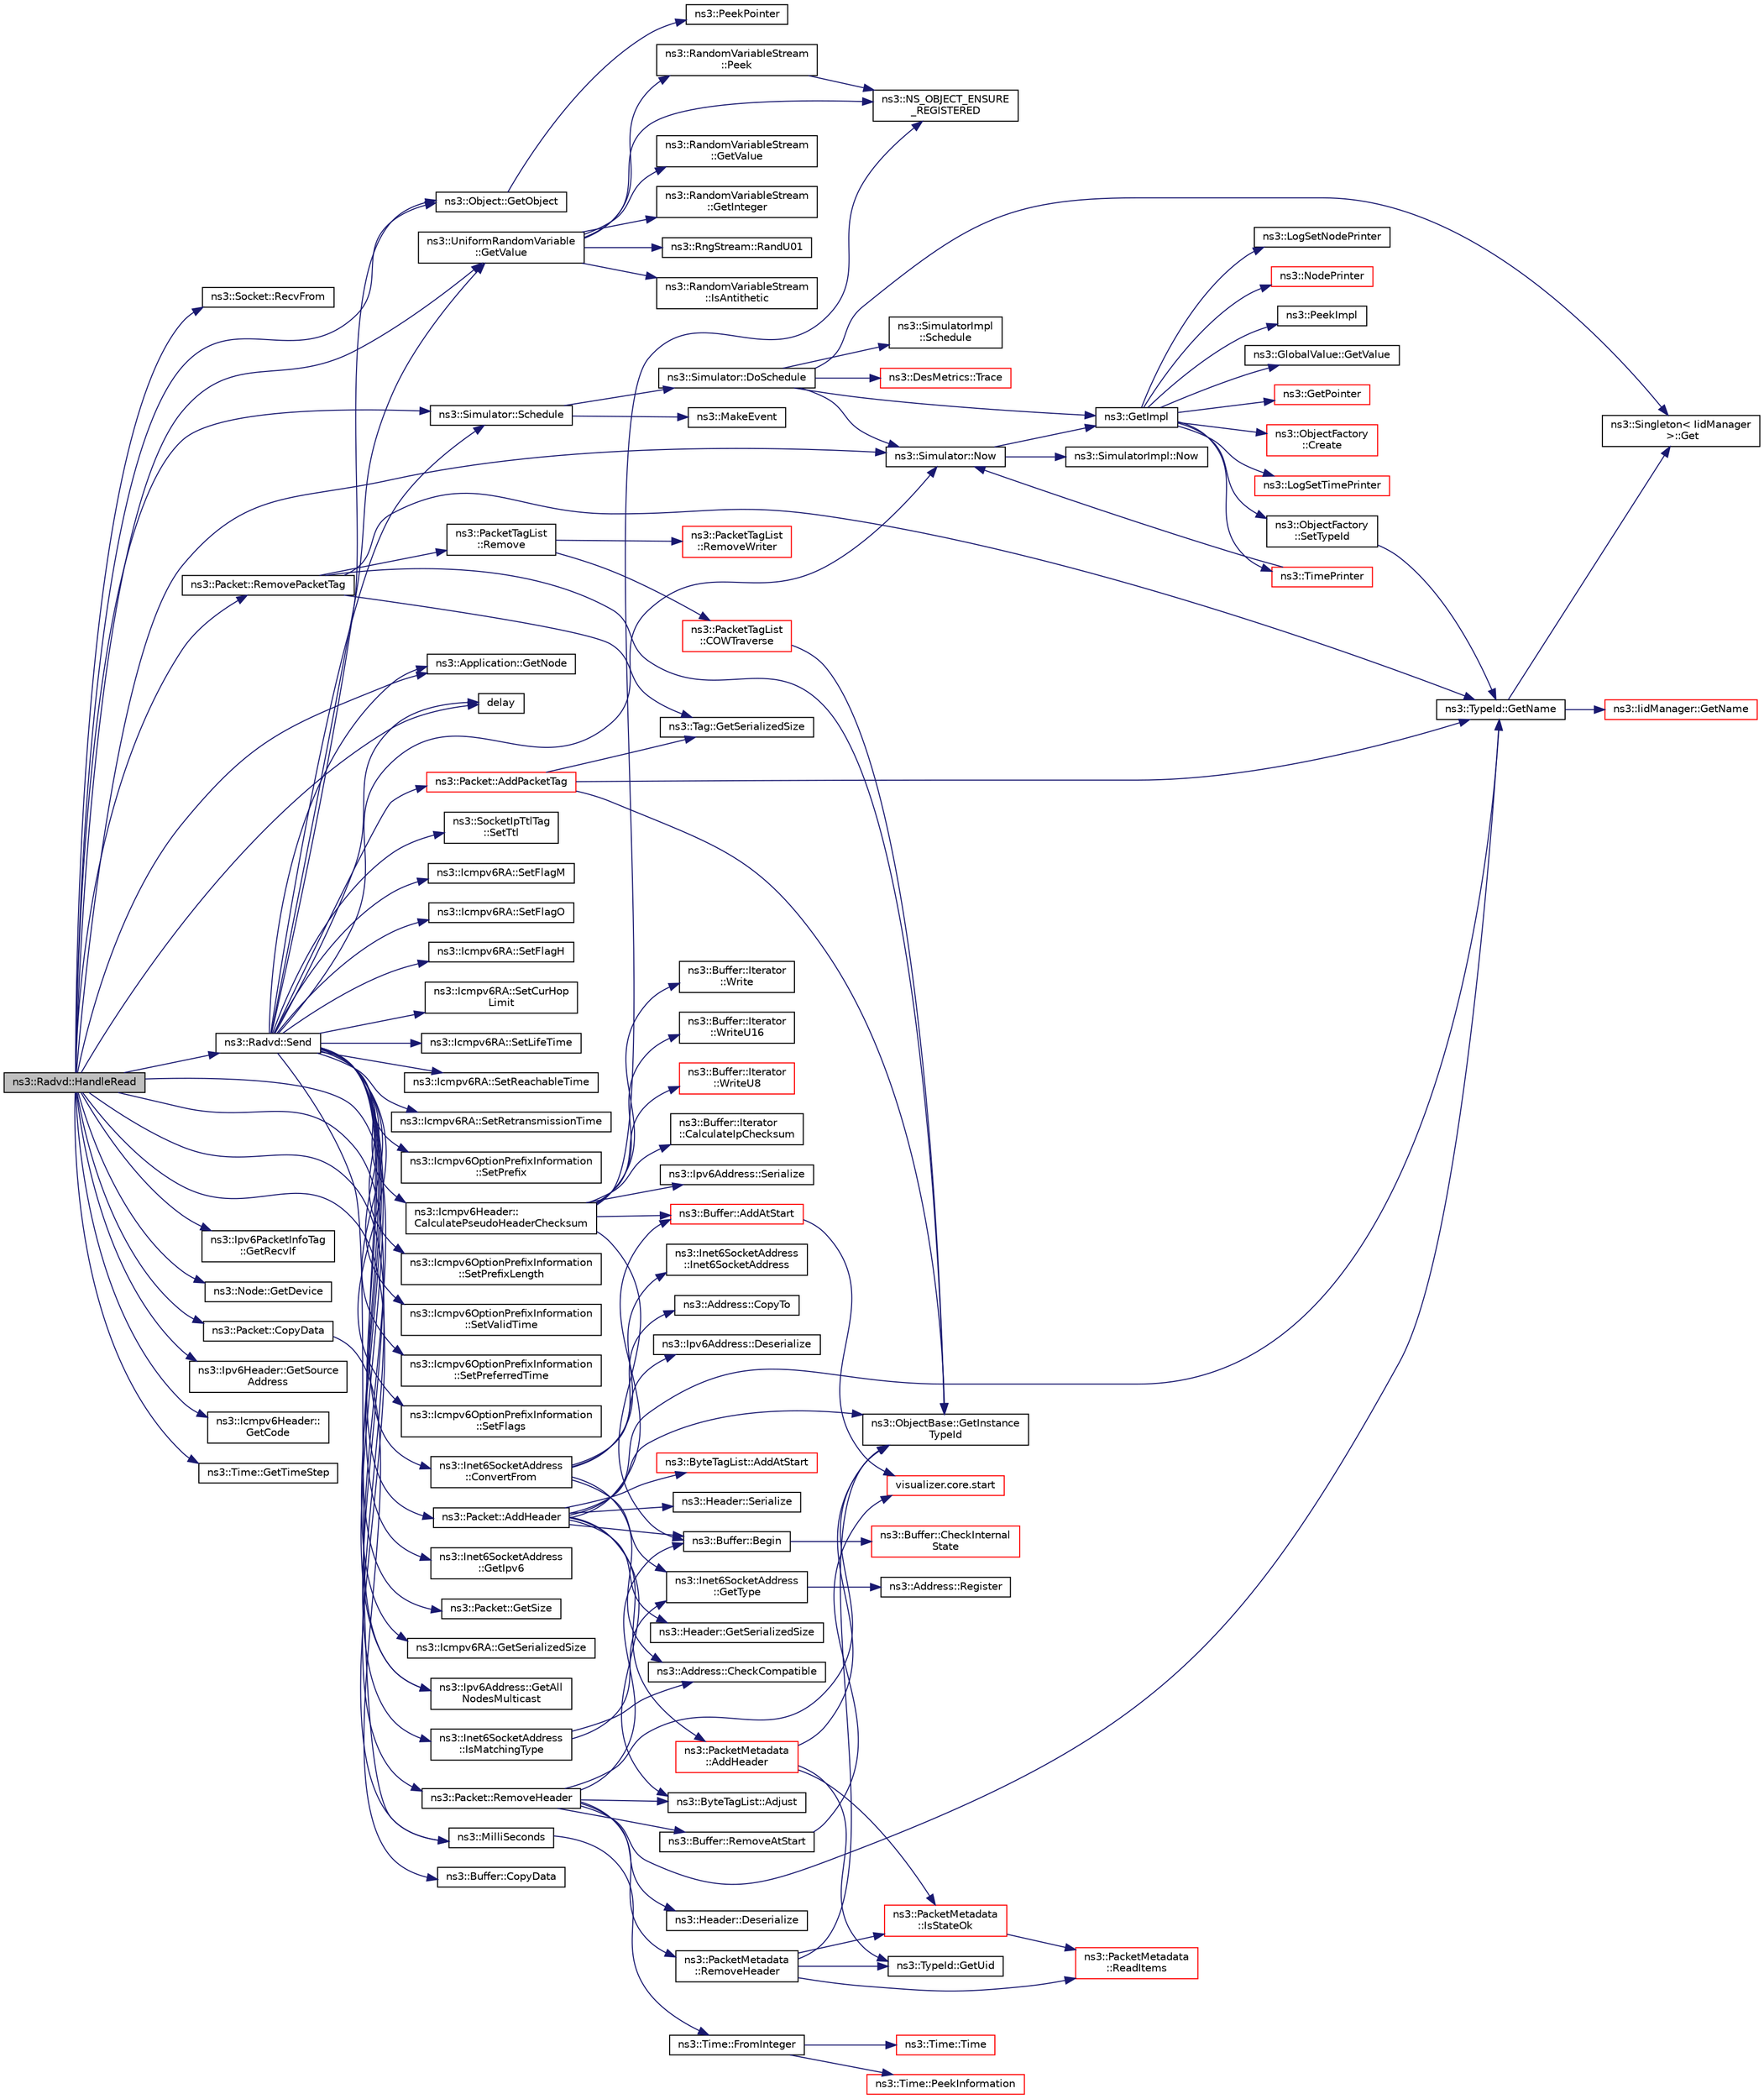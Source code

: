 digraph "ns3::Radvd::HandleRead"
{
  edge [fontname="Helvetica",fontsize="10",labelfontname="Helvetica",labelfontsize="10"];
  node [fontname="Helvetica",fontsize="10",shape=record];
  rankdir="LR";
  Node1 [label="ns3::Radvd::HandleRead",height=0.2,width=0.4,color="black", fillcolor="grey75", style="filled", fontcolor="black"];
  Node1 -> Node2 [color="midnightblue",fontsize="10",style="solid"];
  Node2 [label="ns3::Socket::RecvFrom",height=0.2,width=0.4,color="black", fillcolor="white", style="filled",URL="$d9/df2/classns3_1_1Socket.html#af22378d7af9a2745a9eada20210da215",tooltip="Read a single packet from the socket and retrieve the sender address. "];
  Node1 -> Node3 [color="midnightblue",fontsize="10",style="solid"];
  Node3 [label="ns3::Inet6SocketAddress\l::IsMatchingType",height=0.2,width=0.4,color="black", fillcolor="white", style="filled",URL="$d7/d31/classns3_1_1Inet6SocketAddress.html#a4d928c54affbfb530a12076d6d7e0540",tooltip="If the address match. "];
  Node3 -> Node4 [color="midnightblue",fontsize="10",style="solid"];
  Node4 [label="ns3::Address::CheckCompatible",height=0.2,width=0.4,color="black", fillcolor="white", style="filled",URL="$d2/d5f/classns3_1_1Address.html#a38688466338cf075e21fe45f7207c51f"];
  Node3 -> Node5 [color="midnightblue",fontsize="10",style="solid"];
  Node5 [label="ns3::Inet6SocketAddress\l::GetType",height=0.2,width=0.4,color="black", fillcolor="white", style="filled",URL="$d7/d31/classns3_1_1Inet6SocketAddress.html#a92ecdd9962a0384fd374be86d6a18060",tooltip="Get the type. "];
  Node5 -> Node6 [color="midnightblue",fontsize="10",style="solid"];
  Node6 [label="ns3::Address::Register",height=0.2,width=0.4,color="black", fillcolor="white", style="filled",URL="$d2/d5f/classns3_1_1Address.html#a75d239c79bb3c39d64a8db4f2d3d9b20"];
  Node1 -> Node7 [color="midnightblue",fontsize="10",style="solid"];
  Node7 [label="ns3::Packet::RemovePacketTag",height=0.2,width=0.4,color="black", fillcolor="white", style="filled",URL="$dd/d7a/classns3_1_1Packet.html#a078fe922d976a417ab25ba2f3c2fd667",tooltip="Remove a packet tag. "];
  Node7 -> Node8 [color="midnightblue",fontsize="10",style="solid"];
  Node8 [label="ns3::ObjectBase::GetInstance\lTypeId",height=0.2,width=0.4,color="black", fillcolor="white", style="filled",URL="$d2/dac/classns3_1_1ObjectBase.html#abe5b43a6f5b99a92a4c3122db31f06fb"];
  Node7 -> Node9 [color="midnightblue",fontsize="10",style="solid"];
  Node9 [label="ns3::TypeId::GetName",height=0.2,width=0.4,color="black", fillcolor="white", style="filled",URL="$d6/d11/classns3_1_1TypeId.html#aa3c41c79ae428b3cb396a9c6bb3ef314"];
  Node9 -> Node10 [color="midnightblue",fontsize="10",style="solid"];
  Node10 [label="ns3::Singleton\< IidManager\l \>::Get",height=0.2,width=0.4,color="black", fillcolor="white", style="filled",URL="$d8/d77/classns3_1_1Singleton.html#a80a2cd3c25a27ea72add7a9f7a141ffa"];
  Node9 -> Node11 [color="midnightblue",fontsize="10",style="solid"];
  Node11 [label="ns3::IidManager::GetName",height=0.2,width=0.4,color="red", fillcolor="white", style="filled",URL="$d4/d1c/classns3_1_1IidManager.html#a5d68d0f0f44594dcdec239dbdb5bf53c"];
  Node7 -> Node12 [color="midnightblue",fontsize="10",style="solid"];
  Node12 [label="ns3::Tag::GetSerializedSize",height=0.2,width=0.4,color="black", fillcolor="white", style="filled",URL="$d0/d79/classns3_1_1Tag.html#a01c8efdea943fd8cce2ef5d4d67eefa6"];
  Node7 -> Node13 [color="midnightblue",fontsize="10",style="solid"];
  Node13 [label="ns3::PacketTagList\l::Remove",height=0.2,width=0.4,color="black", fillcolor="white", style="filled",URL="$dd/d19/classns3_1_1PacketTagList.html#a043d984c546f67adc273448747784ee3"];
  Node13 -> Node14 [color="midnightblue",fontsize="10",style="solid"];
  Node14 [label="ns3::PacketTagList\l::COWTraverse",height=0.2,width=0.4,color="red", fillcolor="white", style="filled",URL="$dd/d19/classns3_1_1PacketTagList.html#a7d98f0fe590d22f8224d718af0ac9713"];
  Node14 -> Node8 [color="midnightblue",fontsize="10",style="solid"];
  Node13 -> Node15 [color="midnightblue",fontsize="10",style="solid"];
  Node15 [label="ns3::PacketTagList\l::RemoveWriter",height=0.2,width=0.4,color="red", fillcolor="white", style="filled",URL="$dd/d19/classns3_1_1PacketTagList.html#aceea9c63e697635ba35564610a7150cc"];
  Node1 -> Node16 [color="midnightblue",fontsize="10",style="solid"];
  Node16 [label="ns3::Ipv6PacketInfoTag\l::GetRecvIf",height=0.2,width=0.4,color="black", fillcolor="white", style="filled",URL="$d5/d5f/classns3_1_1Ipv6PacketInfoTag.html#a9555bccfe283d38dedd8d9bd844a2889",tooltip="Get the tag&#39;s receiving interface. "];
  Node1 -> Node17 [color="midnightblue",fontsize="10",style="solid"];
  Node17 [label="ns3::Application::GetNode",height=0.2,width=0.4,color="black", fillcolor="white", style="filled",URL="$d0/d46/classns3_1_1Application.html#a664b15088389bec8e35b35742138f097"];
  Node1 -> Node18 [color="midnightblue",fontsize="10",style="solid"];
  Node18 [label="ns3::Node::GetDevice",height=0.2,width=0.4,color="black", fillcolor="white", style="filled",URL="$dd/ded/classns3_1_1Node.html#a5918dfd24ef632efc9a83a5f6561c76e",tooltip="Retrieve the index-th NetDevice associated to this node. "];
  Node1 -> Node19 [color="midnightblue",fontsize="10",style="solid"];
  Node19 [label="ns3::Object::GetObject",height=0.2,width=0.4,color="black", fillcolor="white", style="filled",URL="$d9/d77/classns3_1_1Object.html#a13e18c00017096c8381eb651d5bd0783"];
  Node19 -> Node20 [color="midnightblue",fontsize="10",style="solid"];
  Node20 [label="ns3::PeekPointer",height=0.2,width=0.4,color="black", fillcolor="white", style="filled",URL="$d7/d2e/namespacens3.html#af2a7557fe9afdd98d8f6f8f6e412cf5a"];
  Node1 -> Node21 [color="midnightblue",fontsize="10",style="solid"];
  Node21 [label="delay",height=0.2,width=0.4,color="black", fillcolor="white", style="filled",URL="$d8/d68/lte_2model_2fading-traces_2fading__trace__generator_8m.html#a7964e6aa8f61a9d28973c8267a606ad8"];
  Node1 -> Node22 [color="midnightblue",fontsize="10",style="solid"];
  Node22 [label="ns3::Packet::RemoveHeader",height=0.2,width=0.4,color="black", fillcolor="white", style="filled",URL="$dd/d7a/classns3_1_1Packet.html#a0961eccf975d75f902d40956c93ba63e",tooltip="Deserialize and remove the header from the internal buffer. "];
  Node22 -> Node23 [color="midnightblue",fontsize="10",style="solid"];
  Node23 [label="ns3::Header::Deserialize",height=0.2,width=0.4,color="black", fillcolor="white", style="filled",URL="$d6/dae/classns3_1_1Header.html#a78be9400bb66b2a8543606f395ef5396"];
  Node22 -> Node24 [color="midnightblue",fontsize="10",style="solid"];
  Node24 [label="ns3::Buffer::Begin",height=0.2,width=0.4,color="black", fillcolor="white", style="filled",URL="$da/d85/classns3_1_1Buffer.html#a893d4bf50df13e730b6cd0fda91b967f"];
  Node24 -> Node25 [color="midnightblue",fontsize="10",style="solid"];
  Node25 [label="ns3::Buffer::CheckInternal\lState",height=0.2,width=0.4,color="red", fillcolor="white", style="filled",URL="$da/d85/classns3_1_1Buffer.html#a6202ce7f1ecc1fc7a14cc13017375d14",tooltip="Checks the internal buffer structures consistency. "];
  Node22 -> Node8 [color="midnightblue",fontsize="10",style="solid"];
  Node22 -> Node9 [color="midnightblue",fontsize="10",style="solid"];
  Node22 -> Node26 [color="midnightblue",fontsize="10",style="solid"];
  Node26 [label="ns3::Buffer::RemoveAtStart",height=0.2,width=0.4,color="black", fillcolor="white", style="filled",URL="$da/d85/classns3_1_1Buffer.html#adeecbb3e8f518aec6fee0437578ade4b"];
  Node26 -> Node27 [color="midnightblue",fontsize="10",style="solid"];
  Node27 [label="visualizer.core.start",height=0.2,width=0.4,color="red", fillcolor="white", style="filled",URL="$df/d6c/namespacevisualizer_1_1core.html#a2a35e5d8a34af358b508dac8635754e0"];
  Node22 -> Node28 [color="midnightblue",fontsize="10",style="solid"];
  Node28 [label="ns3::ByteTagList::Adjust",height=0.2,width=0.4,color="black", fillcolor="white", style="filled",URL="$dd/d64/classns3_1_1ByteTagList.html#a1fec06d7e6daaf8039cf2a148e4090f2"];
  Node22 -> Node29 [color="midnightblue",fontsize="10",style="solid"];
  Node29 [label="ns3::PacketMetadata\l::RemoveHeader",height=0.2,width=0.4,color="black", fillcolor="white", style="filled",URL="$d1/db1/classns3_1_1PacketMetadata.html#afa8a589ec783d4998516d7f39f21242d",tooltip="Remove an header. "];
  Node29 -> Node8 [color="midnightblue",fontsize="10",style="solid"];
  Node29 -> Node30 [color="midnightblue",fontsize="10",style="solid"];
  Node30 [label="ns3::TypeId::GetUid",height=0.2,width=0.4,color="black", fillcolor="white", style="filled",URL="$d6/d11/classns3_1_1TypeId.html#acd3e41de6340d06299f4fd63e2ed8da0"];
  Node29 -> Node31 [color="midnightblue",fontsize="10",style="solid"];
  Node31 [label="ns3::PacketMetadata\l::IsStateOk",height=0.2,width=0.4,color="red", fillcolor="white", style="filled",URL="$d1/db1/classns3_1_1PacketMetadata.html#a208d3163e28704438cdd4d30318e489c",tooltip="Check if the metadata state is ok. "];
  Node31 -> Node32 [color="midnightblue",fontsize="10",style="solid"];
  Node32 [label="ns3::PacketMetadata\l::ReadItems",height=0.2,width=0.4,color="red", fillcolor="white", style="filled",URL="$d1/db1/classns3_1_1PacketMetadata.html#a3719ad2c32313a9a1c74462322e8b517",tooltip="Read items. "];
  Node29 -> Node32 [color="midnightblue",fontsize="10",style="solid"];
  Node1 -> Node33 [color="midnightblue",fontsize="10",style="solid"];
  Node33 [label="ns3::Packet::CopyData",height=0.2,width=0.4,color="black", fillcolor="white", style="filled",URL="$dd/d7a/classns3_1_1Packet.html#a5a6d304b9e0d90733919ffe224b98f0d",tooltip="Copy the packet contents to a byte buffer. "];
  Node33 -> Node34 [color="midnightblue",fontsize="10",style="solid"];
  Node34 [label="ns3::Buffer::CopyData",height=0.2,width=0.4,color="black", fillcolor="white", style="filled",URL="$da/d85/classns3_1_1Buffer.html#aec4a3fd349f94e449b4b2d14dd964a4c"];
  Node1 -> Node35 [color="midnightblue",fontsize="10",style="solid"];
  Node35 [label="ns3::Ipv6Header::GetSource\lAddress",height=0.2,width=0.4,color="black", fillcolor="white", style="filled",URL="$d8/d5d/classns3_1_1Ipv6Header.html#ae7b5116d81c8113fad228d799f5554c3",tooltip="Get the \"Source address\" field. "];
  Node1 -> Node36 [color="midnightblue",fontsize="10",style="solid"];
  Node36 [label="ns3::Icmpv6Header::\lGetCode",height=0.2,width=0.4,color="black", fillcolor="white", style="filled",URL="$d9/d73/classns3_1_1Icmpv6Header.html#a0a66ddd5032075acb43d43677c343496",tooltip="Get the code field. "];
  Node1 -> Node37 [color="midnightblue",fontsize="10",style="solid"];
  Node37 [label="ns3::UniformRandomVariable\l::GetValue",height=0.2,width=0.4,color="black", fillcolor="white", style="filled",URL="$d0/d5b/classns3_1_1UniformRandomVariable.html#a03822d8c86ac51e9aa83bbc73041386b",tooltip="Get the next random value, as a double in the specified range . "];
  Node37 -> Node38 [color="midnightblue",fontsize="10",style="solid"];
  Node38 [label="ns3::RandomVariableStream\l::Peek",height=0.2,width=0.4,color="black", fillcolor="white", style="filled",URL="$dc/daa/classns3_1_1RandomVariableStream.html#ac5aa8d691c061bcc88a909dc9b479222",tooltip="Get the pointer to the underlying RNG stream. "];
  Node38 -> Node39 [color="midnightblue",fontsize="10",style="solid"];
  Node39 [label="ns3::NS_OBJECT_ENSURE\l_REGISTERED",height=0.2,width=0.4,color="black", fillcolor="white", style="filled",URL="$d7/d2e/namespacens3.html#ac633cbd86ee5879afd4312a843a9ff8c"];
  Node37 -> Node40 [color="midnightblue",fontsize="10",style="solid"];
  Node40 [label="ns3::RngStream::RandU01",height=0.2,width=0.4,color="black", fillcolor="white", style="filled",URL="$da/d35/classns3_1_1RngStream.html#a46be36426b8bc712e9de468b63558c22"];
  Node37 -> Node41 [color="midnightblue",fontsize="10",style="solid"];
  Node41 [label="ns3::RandomVariableStream\l::IsAntithetic",height=0.2,width=0.4,color="black", fillcolor="white", style="filled",URL="$dc/daa/classns3_1_1RandomVariableStream.html#a7bf5175d624b14bd023f8c4f78bc5fd7",tooltip="Check if antithetic values will be generated. "];
  Node37 -> Node42 [color="midnightblue",fontsize="10",style="solid"];
  Node42 [label="ns3::RandomVariableStream\l::GetInteger",height=0.2,width=0.4,color="black", fillcolor="white", style="filled",URL="$dc/daa/classns3_1_1RandomVariableStream.html#a66cd94e6305ce7f000f1a9ff0fcb9aef",tooltip="Get the next random value as an integer drawn from the distribution. "];
  Node37 -> Node43 [color="midnightblue",fontsize="10",style="solid"];
  Node43 [label="ns3::RandomVariableStream\l::GetValue",height=0.2,width=0.4,color="black", fillcolor="white", style="filled",URL="$dc/daa/classns3_1_1RandomVariableStream.html#a4fa5944dc4cb11544e661ed23072b36c",tooltip="Get the next random value as a double drawn from the distribution. "];
  Node37 -> Node39 [color="midnightblue",fontsize="10",style="solid"];
  Node1 -> Node44 [color="midnightblue",fontsize="10",style="solid"];
  Node44 [label="ns3::Simulator::Now",height=0.2,width=0.4,color="black", fillcolor="white", style="filled",URL="$d7/deb/classns3_1_1Simulator.html#ac3178fa975b419f7875e7105be122800"];
  Node44 -> Node45 [color="midnightblue",fontsize="10",style="solid"];
  Node45 [label="ns3::GetImpl",height=0.2,width=0.4,color="black", fillcolor="white", style="filled",URL="$d4/d8b/group__simulator.html#ga42eb4eddad41528d4d99794a3dae3fd0",tooltip="Get the SimulatorImpl singleton. "];
  Node45 -> Node46 [color="midnightblue",fontsize="10",style="solid"];
  Node46 [label="ns3::PeekImpl",height=0.2,width=0.4,color="black", fillcolor="white", style="filled",URL="$d4/d8b/group__simulator.html#ga233c5c38de117e4e4a5a9cd168694792",tooltip="Get the static SimulatorImpl instance. "];
  Node45 -> Node47 [color="midnightblue",fontsize="10",style="solid"];
  Node47 [label="ns3::GlobalValue::GetValue",height=0.2,width=0.4,color="black", fillcolor="white", style="filled",URL="$dc/d02/classns3_1_1GlobalValue.html#aa33773cb952ba3c285a03ae2c4769b84"];
  Node45 -> Node48 [color="midnightblue",fontsize="10",style="solid"];
  Node48 [label="ns3::ObjectFactory\l::SetTypeId",height=0.2,width=0.4,color="black", fillcolor="white", style="filled",URL="$d5/d0d/classns3_1_1ObjectFactory.html#a77dcd099064038a1eb7a6b8251229ec3"];
  Node48 -> Node9 [color="midnightblue",fontsize="10",style="solid"];
  Node45 -> Node49 [color="midnightblue",fontsize="10",style="solid"];
  Node49 [label="ns3::GetPointer",height=0.2,width=0.4,color="red", fillcolor="white", style="filled",URL="$d7/d2e/namespacens3.html#ab4e173cdfd43d17c1a40d5348510a670"];
  Node45 -> Node50 [color="midnightblue",fontsize="10",style="solid"];
  Node50 [label="ns3::ObjectFactory\l::Create",height=0.2,width=0.4,color="red", fillcolor="white", style="filled",URL="$d5/d0d/classns3_1_1ObjectFactory.html#a18152e93f0a6fe184ed7300cb31e9896"];
  Node45 -> Node51 [color="midnightblue",fontsize="10",style="solid"];
  Node51 [label="ns3::LogSetTimePrinter",height=0.2,width=0.4,color="red", fillcolor="white", style="filled",URL="$d7/d2e/namespacens3.html#acf6a1749b3febc5a6a5b2b8620138d80"];
  Node45 -> Node52 [color="midnightblue",fontsize="10",style="solid"];
  Node52 [label="ns3::TimePrinter",height=0.2,width=0.4,color="red", fillcolor="white", style="filled",URL="$d8/dff/group__logging.html#gaaad3642e8247a056cd83001d805b0812"];
  Node52 -> Node44 [color="midnightblue",fontsize="10",style="solid"];
  Node45 -> Node53 [color="midnightblue",fontsize="10",style="solid"];
  Node53 [label="ns3::LogSetNodePrinter",height=0.2,width=0.4,color="black", fillcolor="white", style="filled",URL="$d7/d2e/namespacens3.html#aa6e659ca357c8309352fa0f146793810"];
  Node45 -> Node54 [color="midnightblue",fontsize="10",style="solid"];
  Node54 [label="ns3::NodePrinter",height=0.2,width=0.4,color="red", fillcolor="white", style="filled",URL="$d8/dff/group__logging.html#gaaffbf70ff3766cd62b8bbd9b140d2a1b"];
  Node44 -> Node55 [color="midnightblue",fontsize="10",style="solid"];
  Node55 [label="ns3::SimulatorImpl::Now",height=0.2,width=0.4,color="black", fillcolor="white", style="filled",URL="$d2/d19/classns3_1_1SimulatorImpl.html#aa516c50060846adc6fd316e83ef0797c"];
  Node1 -> Node56 [color="midnightblue",fontsize="10",style="solid"];
  Node56 [label="ns3::MilliSeconds",height=0.2,width=0.4,color="black", fillcolor="white", style="filled",URL="$d1/dec/group__timecivil.html#gaf26127cf4571146b83a92ee18679c7a9"];
  Node56 -> Node57 [color="midnightblue",fontsize="10",style="solid"];
  Node57 [label="ns3::Time::FromInteger",height=0.2,width=0.4,color="black", fillcolor="white", style="filled",URL="$dc/d04/classns3_1_1Time.html#a3e742c67b2764e75ff95f9b754d43fe9"];
  Node57 -> Node58 [color="midnightblue",fontsize="10",style="solid"];
  Node58 [label="ns3::Time::PeekInformation",height=0.2,width=0.4,color="red", fillcolor="white", style="filled",URL="$dc/d04/classns3_1_1Time.html#a0b023c55c20582aa7c1781aacf128034"];
  Node57 -> Node59 [color="midnightblue",fontsize="10",style="solid"];
  Node59 [label="ns3::Time::Time",height=0.2,width=0.4,color="red", fillcolor="white", style="filled",URL="$dc/d04/classns3_1_1Time.html#a8a39dc1b8cbbd7fe6d940e492d1b925e"];
  Node1 -> Node60 [color="midnightblue",fontsize="10",style="solid"];
  Node60 [label="ns3::Time::GetTimeStep",height=0.2,width=0.4,color="black", fillcolor="white", style="filled",URL="$dc/d04/classns3_1_1Time.html#a40a7025b73dac7d02f8a4e1e54eaa5b5"];
  Node1 -> Node61 [color="midnightblue",fontsize="10",style="solid"];
  Node61 [label="ns3::Simulator::Schedule",height=0.2,width=0.4,color="black", fillcolor="white", style="filled",URL="$d7/deb/classns3_1_1Simulator.html#a671882c894a08af4a5e91181bf1eec13"];
  Node61 -> Node62 [color="midnightblue",fontsize="10",style="solid"];
  Node62 [label="ns3::Simulator::DoSchedule",height=0.2,width=0.4,color="black", fillcolor="white", style="filled",URL="$d7/deb/classns3_1_1Simulator.html#a47af23973938819bdc89cb2807e09ed5"];
  Node62 -> Node10 [color="midnightblue",fontsize="10",style="solid"];
  Node62 -> Node63 [color="midnightblue",fontsize="10",style="solid"];
  Node63 [label="ns3::DesMetrics::Trace",height=0.2,width=0.4,color="red", fillcolor="white", style="filled",URL="$d5/d69/classns3_1_1DesMetrics.html#ab7c6c097412d0398affbc9f8d2643160"];
  Node62 -> Node44 [color="midnightblue",fontsize="10",style="solid"];
  Node62 -> Node45 [color="midnightblue",fontsize="10",style="solid"];
  Node62 -> Node64 [color="midnightblue",fontsize="10",style="solid"];
  Node64 [label="ns3::SimulatorImpl\l::Schedule",height=0.2,width=0.4,color="black", fillcolor="white", style="filled",URL="$d2/d19/classns3_1_1SimulatorImpl.html#a24eac97ca7dc0e64162e3596064cfb5c"];
  Node61 -> Node65 [color="midnightblue",fontsize="10",style="solid"];
  Node65 [label="ns3::MakeEvent",height=0.2,width=0.4,color="black", fillcolor="white", style="filled",URL="$d0/dac/group__makeeventfnptr.html#ga289a28a2497c18a9bd299e5e2014094b"];
  Node1 -> Node66 [color="midnightblue",fontsize="10",style="solid"];
  Node66 [label="ns3::Radvd::Send",height=0.2,width=0.4,color="black", fillcolor="white", style="filled",URL="$d5/dd8/classns3_1_1Radvd.html#a2dc4914b58690eaef190f38726d69bb2",tooltip="Send a packet. "];
  Node66 -> Node44 [color="midnightblue",fontsize="10",style="solid"];
  Node66 -> Node17 [color="midnightblue",fontsize="10",style="solid"];
  Node66 -> Node19 [color="midnightblue",fontsize="10",style="solid"];
  Node66 -> Node67 [color="midnightblue",fontsize="10",style="solid"];
  Node67 [label="ns3::Icmpv6RA::SetFlagM",height=0.2,width=0.4,color="black", fillcolor="white", style="filled",URL="$da/d73/classns3_1_1Icmpv6RA.html#a60e350a958ac8ddf084ef82120dbdf82",tooltip="Set the M flag. "];
  Node66 -> Node68 [color="midnightblue",fontsize="10",style="solid"];
  Node68 [label="ns3::Icmpv6RA::SetFlagO",height=0.2,width=0.4,color="black", fillcolor="white", style="filled",URL="$da/d73/classns3_1_1Icmpv6RA.html#a5af84e63d720d64e1a43727ecba29f77",tooltip="Set the O flag. "];
  Node66 -> Node69 [color="midnightblue",fontsize="10",style="solid"];
  Node69 [label="ns3::Icmpv6RA::SetFlagH",height=0.2,width=0.4,color="black", fillcolor="white", style="filled",URL="$da/d73/classns3_1_1Icmpv6RA.html#a4c3df0d2356b15dcbb5e003e1774a289",tooltip="Set the H flag. "];
  Node66 -> Node70 [color="midnightblue",fontsize="10",style="solid"];
  Node70 [label="ns3::Icmpv6RA::SetCurHop\lLimit",height=0.2,width=0.4,color="black", fillcolor="white", style="filled",URL="$da/d73/classns3_1_1Icmpv6RA.html#a5a507ccaa90dde3818a86e7744d7ef46",tooltip="Set the IPv6 maximum number of jumps. "];
  Node66 -> Node71 [color="midnightblue",fontsize="10",style="solid"];
  Node71 [label="ns3::Icmpv6RA::SetLifeTime",height=0.2,width=0.4,color="black", fillcolor="white", style="filled",URL="$da/d73/classns3_1_1Icmpv6RA.html#a103f5d0fefed7ba9adcf96ed92d2c47f",tooltip="Set the node Life time (Neighbor Discovery). "];
  Node66 -> Node72 [color="midnightblue",fontsize="10",style="solid"];
  Node72 [label="ns3::Icmpv6RA::SetReachableTime",height=0.2,width=0.4,color="black", fillcolor="white", style="filled",URL="$da/d73/classns3_1_1Icmpv6RA.html#a66568d3ab181bd0c187d634d78d91c24",tooltip="Set the node Reachable time (Neighbor Discovery). "];
  Node66 -> Node73 [color="midnightblue",fontsize="10",style="solid"];
  Node73 [label="ns3::Icmpv6RA::SetRetransmissionTime",height=0.2,width=0.4,color="black", fillcolor="white", style="filled",URL="$da/d73/classns3_1_1Icmpv6RA.html#a4d725d41eded89e8f40f781412adac8a",tooltip="Set the node Retransmission time (Neighbor Discovery). "];
  Node66 -> Node74 [color="midnightblue",fontsize="10",style="solid"];
  Node74 [label="ns3::Packet::AddHeader",height=0.2,width=0.4,color="black", fillcolor="white", style="filled",URL="$dd/d7a/classns3_1_1Packet.html#a465108c595a0bc592095cbcab1832ed8",tooltip="Add header to this packet. "];
  Node74 -> Node75 [color="midnightblue",fontsize="10",style="solid"];
  Node75 [label="ns3::Header::GetSerializedSize",height=0.2,width=0.4,color="black", fillcolor="white", style="filled",URL="$d6/dae/classns3_1_1Header.html#a6ef0497eabc1b1fb0ad42738eb73f934"];
  Node74 -> Node8 [color="midnightblue",fontsize="10",style="solid"];
  Node74 -> Node9 [color="midnightblue",fontsize="10",style="solid"];
  Node74 -> Node76 [color="midnightblue",fontsize="10",style="solid"];
  Node76 [label="ns3::Buffer::AddAtStart",height=0.2,width=0.4,color="red", fillcolor="white", style="filled",URL="$da/d85/classns3_1_1Buffer.html#a8abd8164c3671d3dadc98fc66fade7b1"];
  Node76 -> Node27 [color="midnightblue",fontsize="10",style="solid"];
  Node74 -> Node28 [color="midnightblue",fontsize="10",style="solid"];
  Node74 -> Node77 [color="midnightblue",fontsize="10",style="solid"];
  Node77 [label="ns3::ByteTagList::AddAtStart",height=0.2,width=0.4,color="red", fillcolor="white", style="filled",URL="$dd/d64/classns3_1_1ByteTagList.html#acb4563fbe4299c55af41ba7a166b71d5"];
  Node74 -> Node78 [color="midnightblue",fontsize="10",style="solid"];
  Node78 [label="ns3::Header::Serialize",height=0.2,width=0.4,color="black", fillcolor="white", style="filled",URL="$d6/dae/classns3_1_1Header.html#afb61f1aac69ff8349a6bfe521fab5404"];
  Node74 -> Node24 [color="midnightblue",fontsize="10",style="solid"];
  Node74 -> Node79 [color="midnightblue",fontsize="10",style="solid"];
  Node79 [label="ns3::PacketMetadata\l::AddHeader",height=0.2,width=0.4,color="red", fillcolor="white", style="filled",URL="$d1/db1/classns3_1_1PacketMetadata.html#abdce736c4c5f647242f0808c0d2f9249",tooltip="Add an header. "];
  Node79 -> Node31 [color="midnightblue",fontsize="10",style="solid"];
  Node79 -> Node8 [color="midnightblue",fontsize="10",style="solid"];
  Node79 -> Node30 [color="midnightblue",fontsize="10",style="solid"];
  Node66 -> Node80 [color="midnightblue",fontsize="10",style="solid"];
  Node80 [label="ns3::Icmpv6OptionPrefixInformation\l::SetPrefix",height=0.2,width=0.4,color="black", fillcolor="white", style="filled",URL="$d4/d74/classns3_1_1Icmpv6OptionPrefixInformation.html#a3b8d5080ea33c4a9711f1c6caab2b990",tooltip="Set the IPv6 prefix. "];
  Node66 -> Node81 [color="midnightblue",fontsize="10",style="solid"];
  Node81 [label="ns3::Icmpv6OptionPrefixInformation\l::SetPrefixLength",height=0.2,width=0.4,color="black", fillcolor="white", style="filled",URL="$d4/d74/classns3_1_1Icmpv6OptionPrefixInformation.html#a8ff2a9422e79f88f79dc430a0740fa4f",tooltip="Set the prefix length. "];
  Node66 -> Node82 [color="midnightblue",fontsize="10",style="solid"];
  Node82 [label="ns3::Icmpv6OptionPrefixInformation\l::SetValidTime",height=0.2,width=0.4,color="black", fillcolor="white", style="filled",URL="$d4/d74/classns3_1_1Icmpv6OptionPrefixInformation.html#a347652a0be0124b4fbd167116d0a84f1",tooltip="Set the valid time of the information. "];
  Node66 -> Node83 [color="midnightblue",fontsize="10",style="solid"];
  Node83 [label="ns3::Icmpv6OptionPrefixInformation\l::SetPreferredTime",height=0.2,width=0.4,color="black", fillcolor="white", style="filled",URL="$d4/d74/classns3_1_1Icmpv6OptionPrefixInformation.html#ab329e95c80f0d20344ab78d1208e14b8",tooltip="Set the preferred time of the information. "];
  Node66 -> Node84 [color="midnightblue",fontsize="10",style="solid"];
  Node84 [label="ns3::Icmpv6OptionPrefixInformation\l::SetFlags",height=0.2,width=0.4,color="black", fillcolor="white", style="filled",URL="$d4/d74/classns3_1_1Icmpv6OptionPrefixInformation.html#a76d4d16a225d0a273d1920d37fd24337",tooltip="Set the flags. "];
  Node66 -> Node85 [color="midnightblue",fontsize="10",style="solid"];
  Node85 [label="ns3::Inet6SocketAddress\l::ConvertFrom",height=0.2,width=0.4,color="black", fillcolor="white", style="filled",URL="$d7/d31/classns3_1_1Inet6SocketAddress.html#a2177c66e1bcf17c85dcffb9d2a971f5a",tooltip="Convert the address to a InetSocketAddress. "];
  Node85 -> Node4 [color="midnightblue",fontsize="10",style="solid"];
  Node85 -> Node5 [color="midnightblue",fontsize="10",style="solid"];
  Node85 -> Node86 [color="midnightblue",fontsize="10",style="solid"];
  Node86 [label="ns3::Address::CopyTo",height=0.2,width=0.4,color="black", fillcolor="white", style="filled",URL="$d2/d5f/classns3_1_1Address.html#a6d2f5089f145dc5ce1e20abc263d511d",tooltip="Copy the address bytes into a buffer. "];
  Node85 -> Node87 [color="midnightblue",fontsize="10",style="solid"];
  Node87 [label="ns3::Ipv6Address::Deserialize",height=0.2,width=0.4,color="black", fillcolor="white", style="filled",URL="$d5/de6/classns3_1_1Ipv6Address.html#a5c6a183643ab8f7371bd490ac22c4ffc",tooltip="Deserialize this address. "];
  Node85 -> Node88 [color="midnightblue",fontsize="10",style="solid"];
  Node88 [label="ns3::Inet6SocketAddress\l::Inet6SocketAddress",height=0.2,width=0.4,color="black", fillcolor="white", style="filled",URL="$d7/d31/classns3_1_1Inet6SocketAddress.html#a33435953a9ae4930e4cb4d8fbe592709",tooltip="Constructor. "];
  Node66 -> Node89 [color="midnightblue",fontsize="10",style="solid"];
  Node89 [label="ns3::Inet6SocketAddress\l::GetIpv6",height=0.2,width=0.4,color="black", fillcolor="white", style="filled",URL="$d7/d31/classns3_1_1Inet6SocketAddress.html#a19c83458e1e61d5accd19bec5afb254e",tooltip="Get the IPv6 address. "];
  Node66 -> Node90 [color="midnightblue",fontsize="10",style="solid"];
  Node90 [label="ns3::Icmpv6Header::\lCalculatePseudoHeaderChecksum",height=0.2,width=0.4,color="black", fillcolor="white", style="filled",URL="$d9/d73/classns3_1_1Icmpv6Header.html#aa0598a05dad2904576ed853885f4ed40",tooltip="Calculate pseudo header checksum for IPv6. "];
  Node90 -> Node76 [color="midnightblue",fontsize="10",style="solid"];
  Node90 -> Node24 [color="midnightblue",fontsize="10",style="solid"];
  Node90 -> Node91 [color="midnightblue",fontsize="10",style="solid"];
  Node91 [label="ns3::Ipv6Address::Serialize",height=0.2,width=0.4,color="black", fillcolor="white", style="filled",URL="$d5/de6/classns3_1_1Ipv6Address.html#adf5b453892de2893a371380ab299db88",tooltip="Serialize this address to a 16-byte buffer. "];
  Node90 -> Node92 [color="midnightblue",fontsize="10",style="solid"];
  Node92 [label="ns3::Buffer::Iterator\l::Write",height=0.2,width=0.4,color="black", fillcolor="white", style="filled",URL="$d0/daf/classns3_1_1Buffer_1_1Iterator.html#a087b4e6b5d038544c750c741e8932d69"];
  Node90 -> Node93 [color="midnightblue",fontsize="10",style="solid"];
  Node93 [label="ns3::Buffer::Iterator\l::WriteU16",height=0.2,width=0.4,color="black", fillcolor="white", style="filled",URL="$d0/daf/classns3_1_1Buffer_1_1Iterator.html#a67fdfa2b4295a6f807b9670c7c8e4c0b"];
  Node90 -> Node94 [color="midnightblue",fontsize="10",style="solid"];
  Node94 [label="ns3::Buffer::Iterator\l::WriteU8",height=0.2,width=0.4,color="red", fillcolor="white", style="filled",URL="$d0/daf/classns3_1_1Buffer_1_1Iterator.html#a3c7bacca6cbb821c9d14fa4626b7ae16"];
  Node90 -> Node95 [color="midnightblue",fontsize="10",style="solid"];
  Node95 [label="ns3::Buffer::Iterator\l::CalculateIpChecksum",height=0.2,width=0.4,color="black", fillcolor="white", style="filled",URL="$d0/daf/classns3_1_1Buffer_1_1Iterator.html#a3c7784ed3f45948da2cf8754ad1606d5",tooltip="Calculate the checksum. "];
  Node90 -> Node39 [color="midnightblue",fontsize="10",style="solid"];
  Node66 -> Node96 [color="midnightblue",fontsize="10",style="solid"];
  Node96 [label="ns3::Packet::GetSize",height=0.2,width=0.4,color="black", fillcolor="white", style="filled",URL="$dd/d7a/classns3_1_1Packet.html#a462855c9929954d4301a4edfe55f4f1c",tooltip="Returns the the size in bytes of the packet (including the zero-filled initial payload). "];
  Node66 -> Node97 [color="midnightblue",fontsize="10",style="solid"];
  Node97 [label="ns3::Icmpv6RA::GetSerializedSize",height=0.2,width=0.4,color="black", fillcolor="white", style="filled",URL="$da/d73/classns3_1_1Icmpv6RA.html#a6069fa968c68ef4642ed64100dac5aab",tooltip="Get the serialized size. "];
  Node66 -> Node98 [color="midnightblue",fontsize="10",style="solid"];
  Node98 [label="ns3::SocketIpTtlTag\l::SetTtl",height=0.2,width=0.4,color="black", fillcolor="white", style="filled",URL="$df/db8/classns3_1_1SocketIpTtlTag.html#a48f236b4dde3533b9ab16372cf6c5237",tooltip="Set the tag&#39;s TTL. "];
  Node66 -> Node99 [color="midnightblue",fontsize="10",style="solid"];
  Node99 [label="ns3::Packet::AddPacketTag",height=0.2,width=0.4,color="red", fillcolor="white", style="filled",URL="$dd/d7a/classns3_1_1Packet.html#a7400b8655852f5271c5957250d0141af",tooltip="Add a packet tag. "];
  Node99 -> Node8 [color="midnightblue",fontsize="10",style="solid"];
  Node99 -> Node9 [color="midnightblue",fontsize="10",style="solid"];
  Node99 -> Node12 [color="midnightblue",fontsize="10",style="solid"];
  Node66 -> Node21 [color="midnightblue",fontsize="10",style="solid"];
  Node66 -> Node37 [color="midnightblue",fontsize="10",style="solid"];
  Node66 -> Node56 [color="midnightblue",fontsize="10",style="solid"];
  Node66 -> Node61 [color="midnightblue",fontsize="10",style="solid"];
  Node66 -> Node100 [color="midnightblue",fontsize="10",style="solid"];
  Node100 [label="ns3::Ipv6Address::GetAll\lNodesMulticast",height=0.2,width=0.4,color="black", fillcolor="white", style="filled",URL="$d5/de6/classns3_1_1Ipv6Address.html#a11e6e4228d3d6e814b2c5ffc18c8ed20",tooltip="Get the \"all nodes multicast\" address. "];
  Node1 -> Node100 [color="midnightblue",fontsize="10",style="solid"];
}
